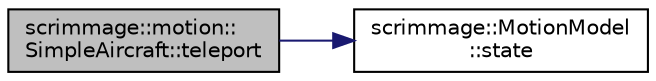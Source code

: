 digraph "scrimmage::motion::SimpleAircraft::teleport"
{
 // LATEX_PDF_SIZE
  edge [fontname="Helvetica",fontsize="10",labelfontname="Helvetica",labelfontsize="10"];
  node [fontname="Helvetica",fontsize="10",shape=record];
  rankdir="LR";
  Node1 [label="scrimmage::motion::\lSimpleAircraft::teleport",height=0.2,width=0.4,color="black", fillcolor="grey75", style="filled", fontcolor="black",tooltip=" "];
  Node1 -> Node2 [color="midnightblue",fontsize="10",style="solid",fontname="Helvetica"];
  Node2 [label="scrimmage::MotionModel\l::state",height=0.2,width=0.4,color="black", fillcolor="white", style="filled",URL="$classscrimmage_1_1MotionModel.html#a37a0762207c6643b13a3015d2b866e13",tooltip=" "];
}
